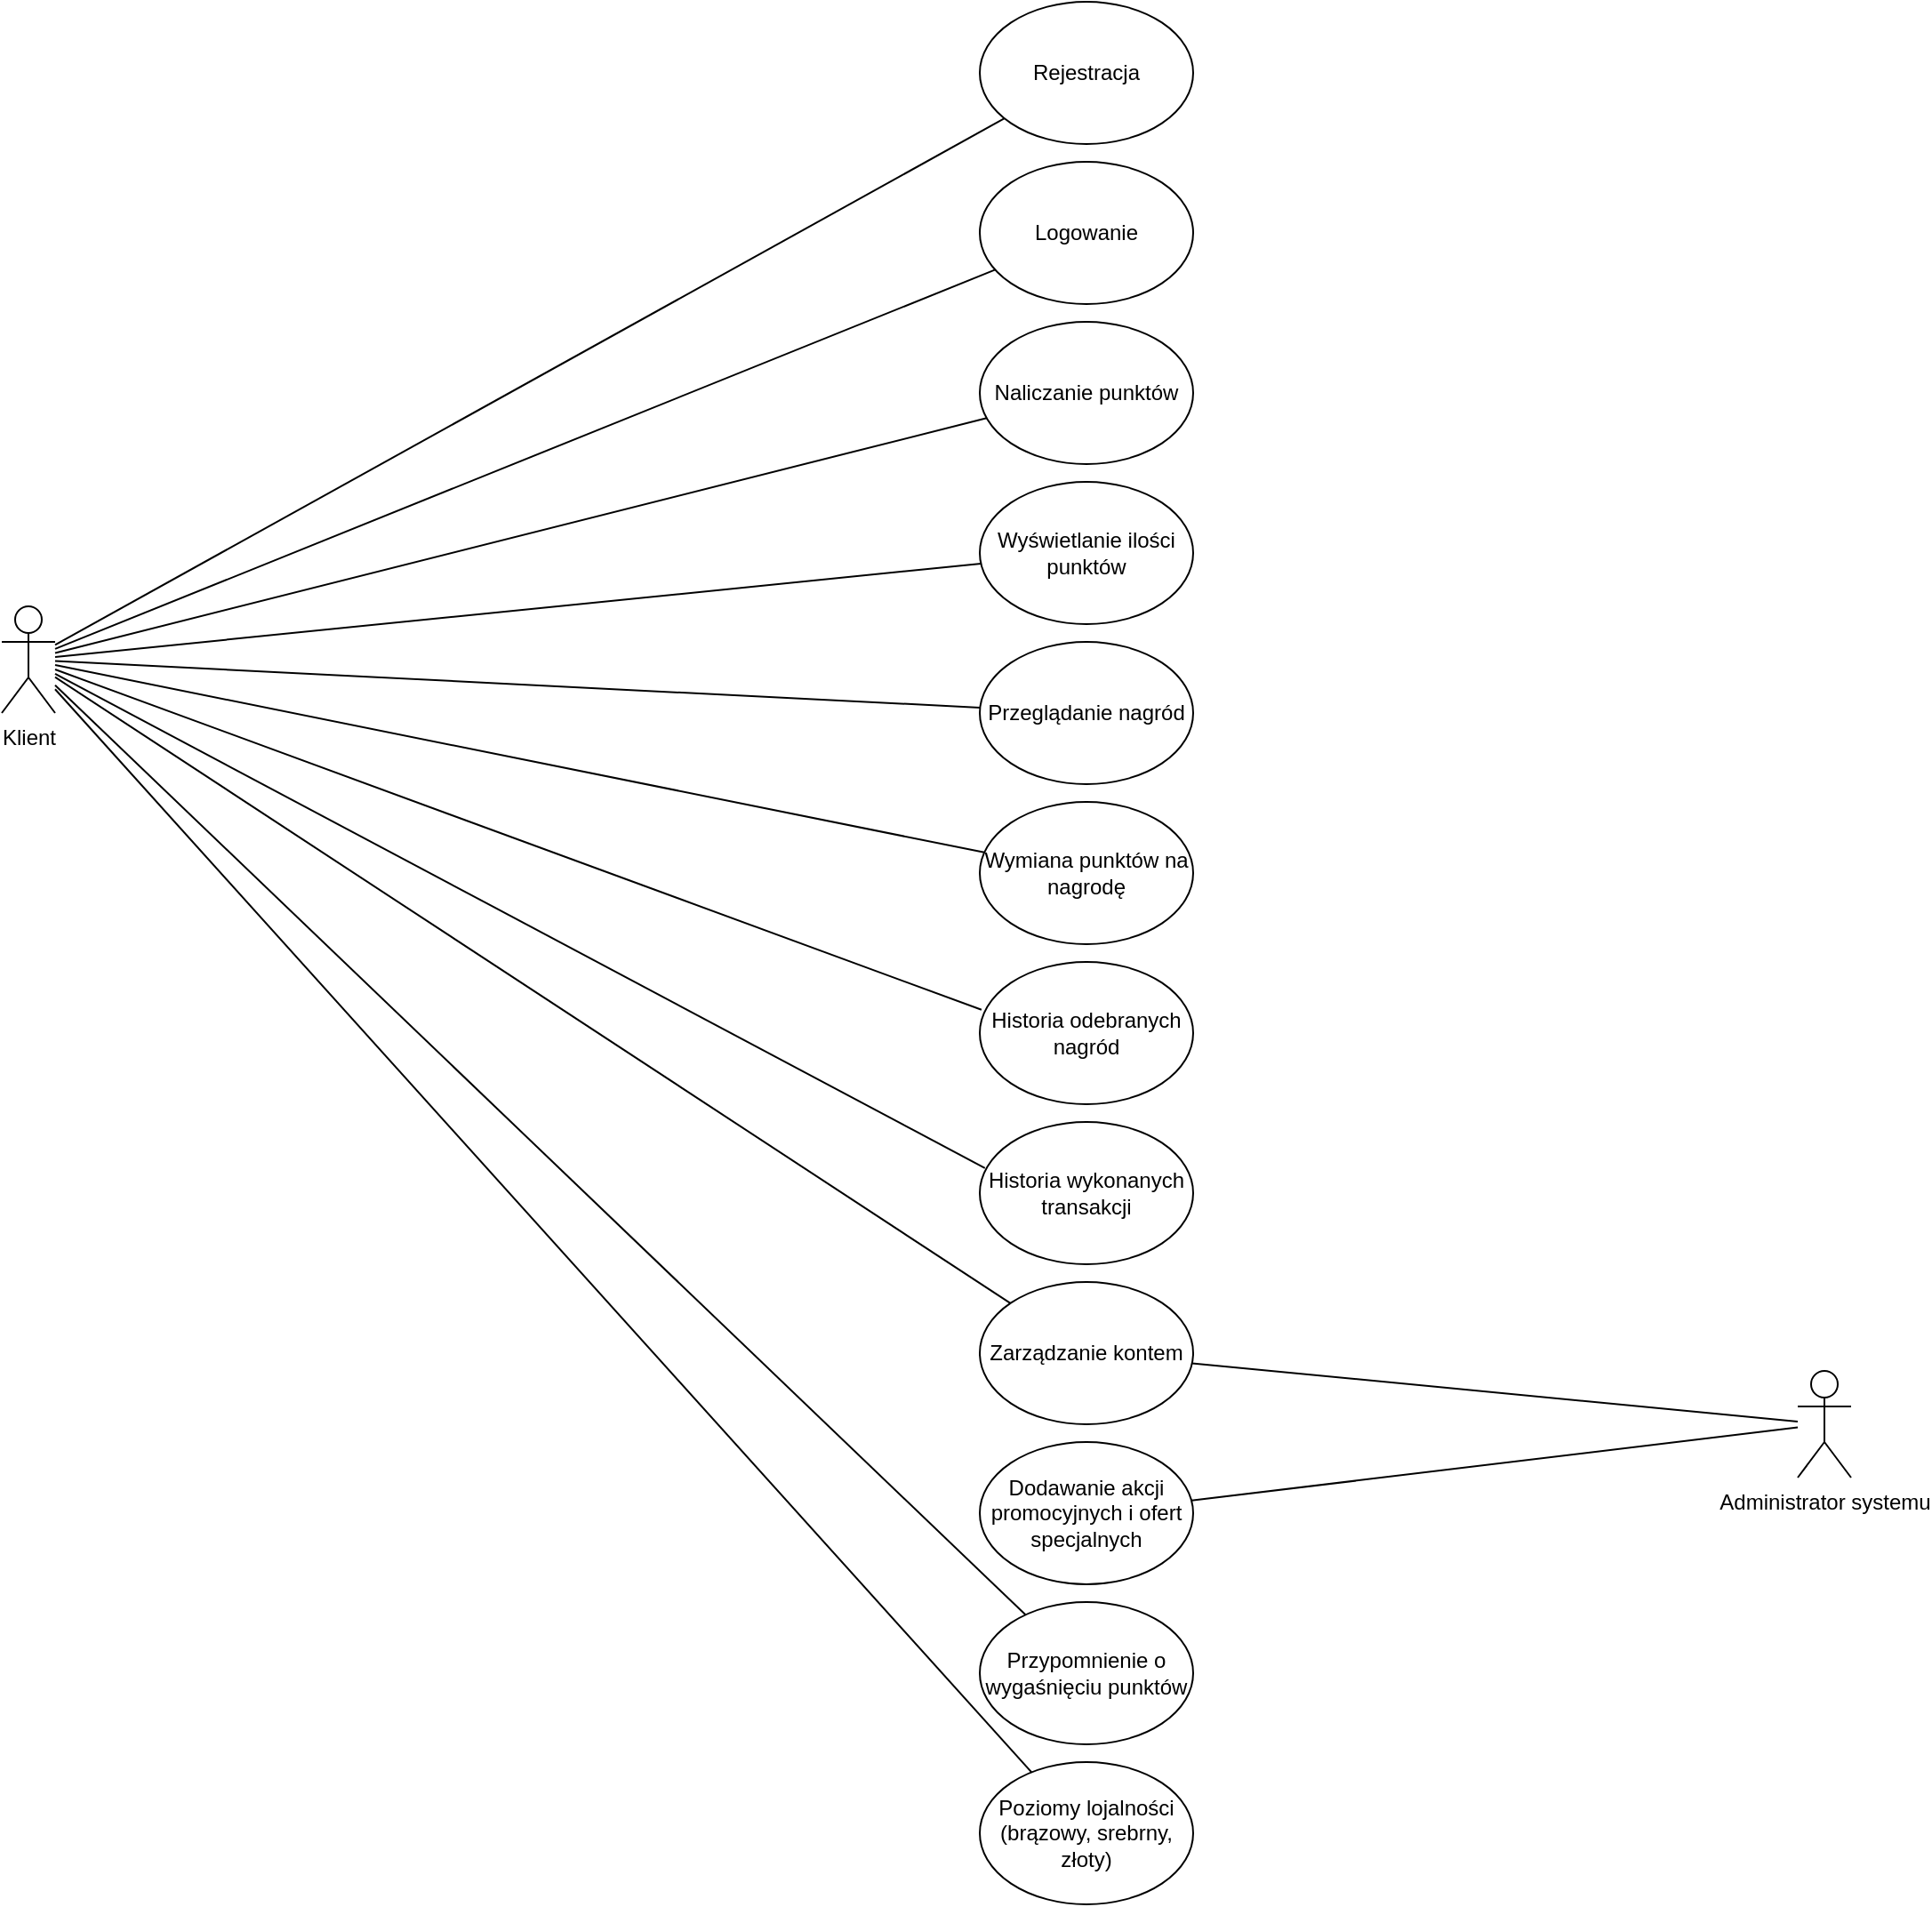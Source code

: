 <mxfile version="24.6.4" type="device">
  <diagram name="Strona-1" id="p_2Px62oqNShQ4Nu17ym">
    <mxGraphModel dx="928" dy="500" grid="1" gridSize="10" guides="1" tooltips="1" connect="1" arrows="1" fold="1" page="1" pageScale="1" pageWidth="827" pageHeight="1169" math="0" shadow="0">
      <root>
        <mxCell id="0" />
        <mxCell id="1" parent="0" />
        <mxCell id="UTtGNgi_6ueLPPKep8n_-2" value="Klient" style="shape=umlActor;verticalLabelPosition=bottom;verticalAlign=top;html=1;outlineConnect=0;" vertex="1" parent="1">
          <mxGeometry x="50" y="380" width="30" height="60" as="geometry" />
        </mxCell>
        <mxCell id="UTtGNgi_6ueLPPKep8n_-3" value="Administrator systemu" style="shape=umlActor;verticalLabelPosition=bottom;verticalAlign=top;html=1;outlineConnect=0;" vertex="1" parent="1">
          <mxGeometry x="1060" y="810" width="30" height="60" as="geometry" />
        </mxCell>
        <mxCell id="UTtGNgi_6ueLPPKep8n_-6" value="Historia odebranych nagród" style="ellipse;whiteSpace=wrap;html=1;" vertex="1" parent="1">
          <mxGeometry x="600" y="580" width="120" height="80" as="geometry" />
        </mxCell>
        <mxCell id="UTtGNgi_6ueLPPKep8n_-7" value="Rejestracja" style="ellipse;whiteSpace=wrap;html=1;" vertex="1" parent="1">
          <mxGeometry x="600" y="40" width="120" height="80" as="geometry" />
        </mxCell>
        <mxCell id="UTtGNgi_6ueLPPKep8n_-8" value="Logowanie" style="ellipse;whiteSpace=wrap;html=1;" vertex="1" parent="1">
          <mxGeometry x="600" y="130" width="120" height="80" as="geometry" />
        </mxCell>
        <mxCell id="UTtGNgi_6ueLPPKep8n_-9" value="Wymiana punktów na nagrodę" style="ellipse;whiteSpace=wrap;html=1;" vertex="1" parent="1">
          <mxGeometry x="600" y="490" width="120" height="80" as="geometry" />
        </mxCell>
        <mxCell id="UTtGNgi_6ueLPPKep8n_-10" value="Naliczanie punktów" style="ellipse;whiteSpace=wrap;html=1;" vertex="1" parent="1">
          <mxGeometry x="600" y="220" width="120" height="80" as="geometry" />
        </mxCell>
        <mxCell id="UTtGNgi_6ueLPPKep8n_-11" value="Wyświetlanie ilości pun&lt;span style=&quot;background-color: initial;&quot;&gt;któw&lt;/span&gt;" style="ellipse;whiteSpace=wrap;html=1;" vertex="1" parent="1">
          <mxGeometry x="600" y="310" width="120" height="80" as="geometry" />
        </mxCell>
        <mxCell id="UTtGNgi_6ueLPPKep8n_-12" value="Przeglądanie nagród" style="ellipse;whiteSpace=wrap;html=1;" vertex="1" parent="1">
          <mxGeometry x="600" y="400" width="120" height="80" as="geometry" />
        </mxCell>
        <mxCell id="UTtGNgi_6ueLPPKep8n_-16" value="" style="endArrow=none;html=1;rounded=0;" edge="1" parent="1" source="UTtGNgi_6ueLPPKep8n_-3" target="UTtGNgi_6ueLPPKep8n_-25">
          <mxGeometry width="50" height="50" relative="1" as="geometry">
            <mxPoint x="70" y="390" as="sourcePoint" />
            <mxPoint x="120" y="340" as="targetPoint" />
          </mxGeometry>
        </mxCell>
        <mxCell id="UTtGNgi_6ueLPPKep8n_-17" value="" style="endArrow=none;html=1;rounded=0;" edge="1" parent="1" source="UTtGNgi_6ueLPPKep8n_-3" target="UTtGNgi_6ueLPPKep8n_-26">
          <mxGeometry width="50" height="50" relative="1" as="geometry">
            <mxPoint x="90" y="406" as="sourcePoint" />
            <mxPoint x="166" y="287" as="targetPoint" />
          </mxGeometry>
        </mxCell>
        <mxCell id="UTtGNgi_6ueLPPKep8n_-18" value="" style="endArrow=none;html=1;rounded=0;" edge="1" parent="1" source="UTtGNgi_6ueLPPKep8n_-2" target="UTtGNgi_6ueLPPKep8n_-10">
          <mxGeometry width="50" height="50" relative="1" as="geometry">
            <mxPoint x="100" y="416" as="sourcePoint" />
            <mxPoint x="176" y="297" as="targetPoint" />
          </mxGeometry>
        </mxCell>
        <mxCell id="UTtGNgi_6ueLPPKep8n_-19" value="" style="endArrow=none;html=1;rounded=0;" edge="1" parent="1" source="UTtGNgi_6ueLPPKep8n_-2" target="UTtGNgi_6ueLPPKep8n_-7">
          <mxGeometry width="50" height="50" relative="1" as="geometry">
            <mxPoint x="80" y="89" as="sourcePoint" />
            <mxPoint x="156" y="-30" as="targetPoint" />
          </mxGeometry>
        </mxCell>
        <mxCell id="UTtGNgi_6ueLPPKep8n_-20" value="" style="endArrow=none;html=1;rounded=0;" edge="1" parent="1" source="UTtGNgi_6ueLPPKep8n_-2" target="UTtGNgi_6ueLPPKep8n_-8">
          <mxGeometry width="50" height="50" relative="1" as="geometry">
            <mxPoint x="90" y="99" as="sourcePoint" />
            <mxPoint x="166" y="-20" as="targetPoint" />
          </mxGeometry>
        </mxCell>
        <mxCell id="UTtGNgi_6ueLPPKep8n_-21" value="" style="endArrow=none;html=1;rounded=0;" edge="1" parent="1" source="UTtGNgi_6ueLPPKep8n_-2" target="UTtGNgi_6ueLPPKep8n_-12">
          <mxGeometry width="50" height="50" relative="1" as="geometry">
            <mxPoint x="18" y="200" as="sourcePoint" />
            <mxPoint x="112" y="285" as="targetPoint" />
          </mxGeometry>
        </mxCell>
        <mxCell id="UTtGNgi_6ueLPPKep8n_-22" value="" style="endArrow=none;html=1;rounded=0;" edge="1" parent="1" source="UTtGNgi_6ueLPPKep8n_-2" target="UTtGNgi_6ueLPPKep8n_-9">
          <mxGeometry width="50" height="50" relative="1" as="geometry">
            <mxPoint x="30" y="250" as="sourcePoint" />
            <mxPoint x="124" y="335" as="targetPoint" />
          </mxGeometry>
        </mxCell>
        <mxCell id="UTtGNgi_6ueLPPKep8n_-23" value="" style="endArrow=none;html=1;rounded=0;" edge="1" parent="1" source="UTtGNgi_6ueLPPKep8n_-2" target="UTtGNgi_6ueLPPKep8n_-11">
          <mxGeometry width="50" height="50" relative="1" as="geometry">
            <mxPoint x="80" y="190" as="sourcePoint" />
            <mxPoint x="174" y="275" as="targetPoint" />
          </mxGeometry>
        </mxCell>
        <mxCell id="UTtGNgi_6ueLPPKep8n_-24" value="Historia wykonanych transakcji" style="ellipse;whiteSpace=wrap;html=1;" vertex="1" parent="1">
          <mxGeometry x="600" y="670" width="120" height="80" as="geometry" />
        </mxCell>
        <mxCell id="UTtGNgi_6ueLPPKep8n_-25" value="Zarządzanie kontem" style="ellipse;whiteSpace=wrap;html=1;" vertex="1" parent="1">
          <mxGeometry x="600" y="760" width="120" height="80" as="geometry" />
        </mxCell>
        <mxCell id="UTtGNgi_6ueLPPKep8n_-26" value="Dodawanie akcji promocyjnych i ofert specjalnych" style="ellipse;whiteSpace=wrap;html=1;" vertex="1" parent="1">
          <mxGeometry x="600" y="850" width="120" height="80" as="geometry" />
        </mxCell>
        <mxCell id="UTtGNgi_6ueLPPKep8n_-28" value="" style="endArrow=none;html=1;rounded=0;entryX=0.008;entryY=0.336;entryDx=0;entryDy=0;entryPerimeter=0;" edge="1" parent="1" source="UTtGNgi_6ueLPPKep8n_-2" target="UTtGNgi_6ueLPPKep8n_-6">
          <mxGeometry width="50" height="50" relative="1" as="geometry">
            <mxPoint x="90" y="388" as="sourcePoint" />
            <mxPoint x="342" y="516" as="targetPoint" />
          </mxGeometry>
        </mxCell>
        <mxCell id="UTtGNgi_6ueLPPKep8n_-29" value="" style="endArrow=none;html=1;rounded=0;entryX=0.024;entryY=0.324;entryDx=0;entryDy=0;entryPerimeter=0;" edge="1" parent="1" source="UTtGNgi_6ueLPPKep8n_-2" target="UTtGNgi_6ueLPPKep8n_-24">
          <mxGeometry width="50" height="50" relative="1" as="geometry">
            <mxPoint x="100" y="398" as="sourcePoint" />
            <mxPoint x="352" y="526" as="targetPoint" />
          </mxGeometry>
        </mxCell>
        <mxCell id="UTtGNgi_6ueLPPKep8n_-30" value="" style="endArrow=none;html=1;rounded=0;" edge="1" parent="1" source="UTtGNgi_6ueLPPKep8n_-2" target="UTtGNgi_6ueLPPKep8n_-25">
          <mxGeometry width="50" height="50" relative="1" as="geometry">
            <mxPoint x="90" y="399" as="sourcePoint" />
            <mxPoint x="333" y="706" as="targetPoint" />
          </mxGeometry>
        </mxCell>
        <mxCell id="UTtGNgi_6ueLPPKep8n_-31" value="Przypomnienie o wygaśnięciu punktów" style="ellipse;whiteSpace=wrap;html=1;" vertex="1" parent="1">
          <mxGeometry x="600" y="940" width="120" height="80" as="geometry" />
        </mxCell>
        <mxCell id="UTtGNgi_6ueLPPKep8n_-32" value="Poziomy lojalności (brązowy, srebrny, złoty)" style="ellipse;whiteSpace=wrap;html=1;" vertex="1" parent="1">
          <mxGeometry x="600" y="1030" width="120" height="80" as="geometry" />
        </mxCell>
        <mxCell id="UTtGNgi_6ueLPPKep8n_-33" value="" style="endArrow=none;html=1;rounded=0;" edge="1" parent="1" source="UTtGNgi_6ueLPPKep8n_-2" target="UTtGNgi_6ueLPPKep8n_-31">
          <mxGeometry width="50" height="50" relative="1" as="geometry">
            <mxPoint x="90" y="439" as="sourcePoint" />
            <mxPoint x="362" y="775" as="targetPoint" />
          </mxGeometry>
        </mxCell>
        <mxCell id="UTtGNgi_6ueLPPKep8n_-34" value="" style="endArrow=none;html=1;rounded=0;" edge="1" parent="1" source="UTtGNgi_6ueLPPKep8n_-2" target="UTtGNgi_6ueLPPKep8n_-32">
          <mxGeometry width="50" height="50" relative="1" as="geometry">
            <mxPoint x="100" y="449" as="sourcePoint" />
            <mxPoint x="372" y="785" as="targetPoint" />
          </mxGeometry>
        </mxCell>
      </root>
    </mxGraphModel>
  </diagram>
</mxfile>
